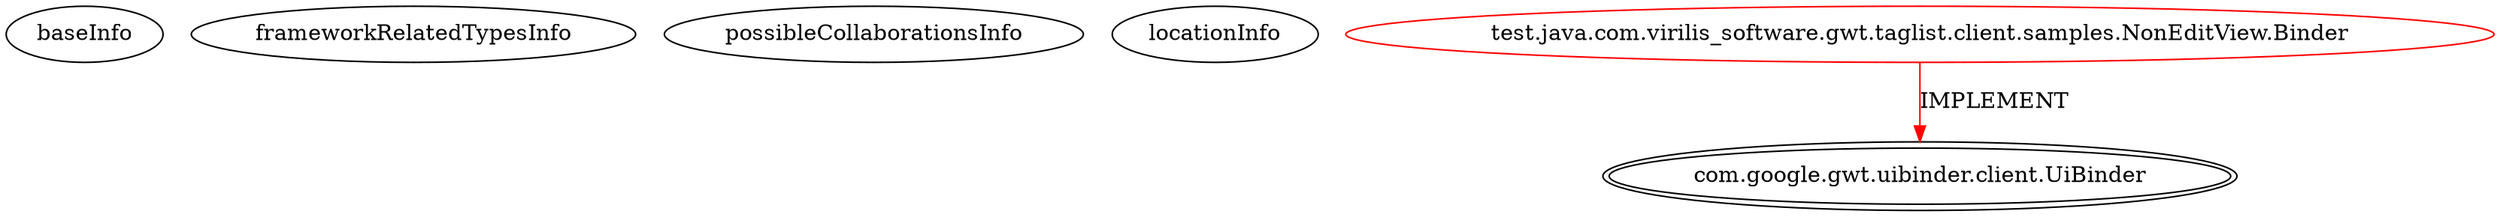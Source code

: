 digraph {
baseInfo[graphId=1057,category="extension_graph",isAnonymous=false,possibleRelation=false]
frameworkRelatedTypesInfo[0="com.google.gwt.uibinder.client.UiBinder"]
possibleCollaborationsInfo[]
locationInfo[projectName="cbopp-gwt-taglist",filePath="/cbopp-gwt-taglist/gwt-taglist-master/src/test/java/com/virilis_software/gwt/taglist/client/samples/NonEditView.java",contextSignature="Binder",graphId="1057"]
0[label="test.java.com.virilis_software.gwt.taglist.client.samples.NonEditView.Binder",vertexType="ROOT_CLIENT_CLASS_DECLARATION",isFrameworkType=false,color=red]
1[label="com.google.gwt.uibinder.client.UiBinder",vertexType="FRAMEWORK_INTERFACE_TYPE",isFrameworkType=true,peripheries=2]
0->1[label="IMPLEMENT",color=red]
}
